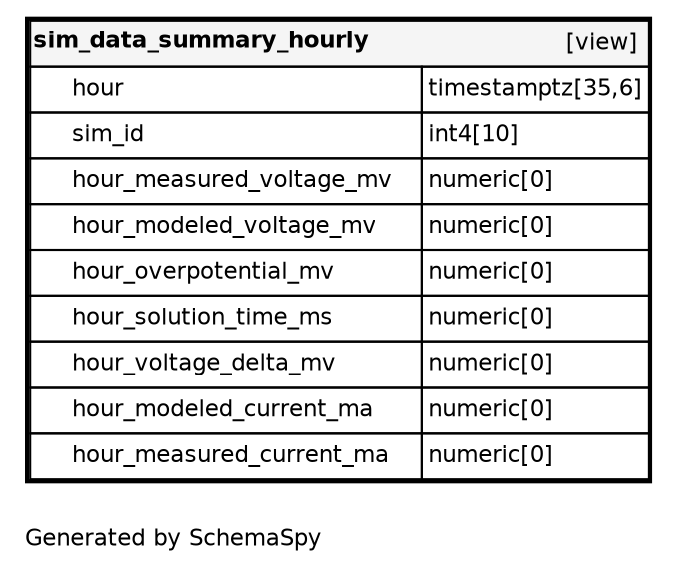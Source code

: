 digraph "oneDegreeRelationshipsDiagram" {
  graph [    rankdir="RL"    bgcolor="#ffffff"    label="\nGenerated by SchemaSpy"    labeljust="l"    nodesep="0.18"    ranksep="0.46"    fontname="Helvetica"    fontsize="11"    ration="compress"  ];  node [    fontname="Helvetica"    fontsize="11"    shape="plaintext"  ];  edge [    arrowsize="0.8"  ];
  "sim_data_summary_hourly" [
   label=<
    <TABLE BORDER="2" CELLBORDER="1" CELLSPACING="0" BGCOLOR="#ffffff">
      <TR><TD COLSPAN="4"  BGCOLOR="#f5f5f5"><TABLE BORDER="0" CELLSPACING="0"><TR><TD ALIGN="LEFT" FIXEDSIZE="TRUE" WIDTH="159" HEIGHT="16"><B>sim_data_summary_hourly</B></TD><TD ALIGN="RIGHT">[view]</TD></TR></TABLE></TD></TR>
      <TR><TD PORT="hour" COLSPAN="2" ALIGN="LEFT"><TABLE BORDER="0" CELLSPACING="0" ALIGN="LEFT"><TR ALIGN="LEFT"><TD ALIGN="LEFT" FIXEDSIZE="TRUE" WIDTH="15" HEIGHT="16"></TD><TD ALIGN="LEFT" FIXEDSIZE="TRUE" WIDTH="167" HEIGHT="16">hour</TD></TR></TABLE></TD><TD PORT="hour.type" ALIGN="LEFT">timestamptz[35,6]</TD></TR>
      <TR><TD PORT="sim_id" COLSPAN="2" ALIGN="LEFT"><TABLE BORDER="0" CELLSPACING="0" ALIGN="LEFT"><TR ALIGN="LEFT"><TD ALIGN="LEFT" FIXEDSIZE="TRUE" WIDTH="15" HEIGHT="16"></TD><TD ALIGN="LEFT" FIXEDSIZE="TRUE" WIDTH="167" HEIGHT="16">sim_id</TD></TR></TABLE></TD><TD PORT="sim_id.type" ALIGN="LEFT">int4[10]</TD></TR>
      <TR><TD PORT="hour_measured_voltage_mv" COLSPAN="2" ALIGN="LEFT"><TABLE BORDER="0" CELLSPACING="0" ALIGN="LEFT"><TR ALIGN="LEFT"><TD ALIGN="LEFT" FIXEDSIZE="TRUE" WIDTH="15" HEIGHT="16"></TD><TD ALIGN="LEFT" FIXEDSIZE="TRUE" WIDTH="167" HEIGHT="16">hour_measured_voltage_mv</TD></TR></TABLE></TD><TD PORT="hour_measured_voltage_mv.type" ALIGN="LEFT">numeric[0]</TD></TR>
      <TR><TD PORT="hour_modeled_voltage_mv" COLSPAN="2" ALIGN="LEFT"><TABLE BORDER="0" CELLSPACING="0" ALIGN="LEFT"><TR ALIGN="LEFT"><TD ALIGN="LEFT" FIXEDSIZE="TRUE" WIDTH="15" HEIGHT="16"></TD><TD ALIGN="LEFT" FIXEDSIZE="TRUE" WIDTH="167" HEIGHT="16">hour_modeled_voltage_mv</TD></TR></TABLE></TD><TD PORT="hour_modeled_voltage_mv.type" ALIGN="LEFT">numeric[0]</TD></TR>
      <TR><TD PORT="hour_overpotential_mv" COLSPAN="2" ALIGN="LEFT"><TABLE BORDER="0" CELLSPACING="0" ALIGN="LEFT"><TR ALIGN="LEFT"><TD ALIGN="LEFT" FIXEDSIZE="TRUE" WIDTH="15" HEIGHT="16"></TD><TD ALIGN="LEFT" FIXEDSIZE="TRUE" WIDTH="167" HEIGHT="16">hour_overpotential_mv</TD></TR></TABLE></TD><TD PORT="hour_overpotential_mv.type" ALIGN="LEFT">numeric[0]</TD></TR>
      <TR><TD PORT="hour_solution_time_ms" COLSPAN="2" ALIGN="LEFT"><TABLE BORDER="0" CELLSPACING="0" ALIGN="LEFT"><TR ALIGN="LEFT"><TD ALIGN="LEFT" FIXEDSIZE="TRUE" WIDTH="15" HEIGHT="16"></TD><TD ALIGN="LEFT" FIXEDSIZE="TRUE" WIDTH="167" HEIGHT="16">hour_solution_time_ms</TD></TR></TABLE></TD><TD PORT="hour_solution_time_ms.type" ALIGN="LEFT">numeric[0]</TD></TR>
      <TR><TD PORT="hour_voltage_delta_mv" COLSPAN="2" ALIGN="LEFT"><TABLE BORDER="0" CELLSPACING="0" ALIGN="LEFT"><TR ALIGN="LEFT"><TD ALIGN="LEFT" FIXEDSIZE="TRUE" WIDTH="15" HEIGHT="16"></TD><TD ALIGN="LEFT" FIXEDSIZE="TRUE" WIDTH="167" HEIGHT="16">hour_voltage_delta_mv</TD></TR></TABLE></TD><TD PORT="hour_voltage_delta_mv.type" ALIGN="LEFT">numeric[0]</TD></TR>
      <TR><TD PORT="hour_modeled_current_ma" COLSPAN="2" ALIGN="LEFT"><TABLE BORDER="0" CELLSPACING="0" ALIGN="LEFT"><TR ALIGN="LEFT"><TD ALIGN="LEFT" FIXEDSIZE="TRUE" WIDTH="15" HEIGHT="16"></TD><TD ALIGN="LEFT" FIXEDSIZE="TRUE" WIDTH="167" HEIGHT="16">hour_modeled_current_ma</TD></TR></TABLE></TD><TD PORT="hour_modeled_current_ma.type" ALIGN="LEFT">numeric[0]</TD></TR>
      <TR><TD PORT="hour_measured_current_ma" COLSPAN="2" ALIGN="LEFT"><TABLE BORDER="0" CELLSPACING="0" ALIGN="LEFT"><TR ALIGN="LEFT"><TD ALIGN="LEFT" FIXEDSIZE="TRUE" WIDTH="15" HEIGHT="16"></TD><TD ALIGN="LEFT" FIXEDSIZE="TRUE" WIDTH="167" HEIGHT="16">hour_measured_current_ma</TD></TR></TABLE></TD><TD PORT="hour_measured_current_ma.type" ALIGN="LEFT">numeric[0]</TD></TR>
    </TABLE>>
    URL="sim_data_summary_hourly.html"
    target="_top"
    tooltip="sim_data_summary_hourly"
  ];
}
